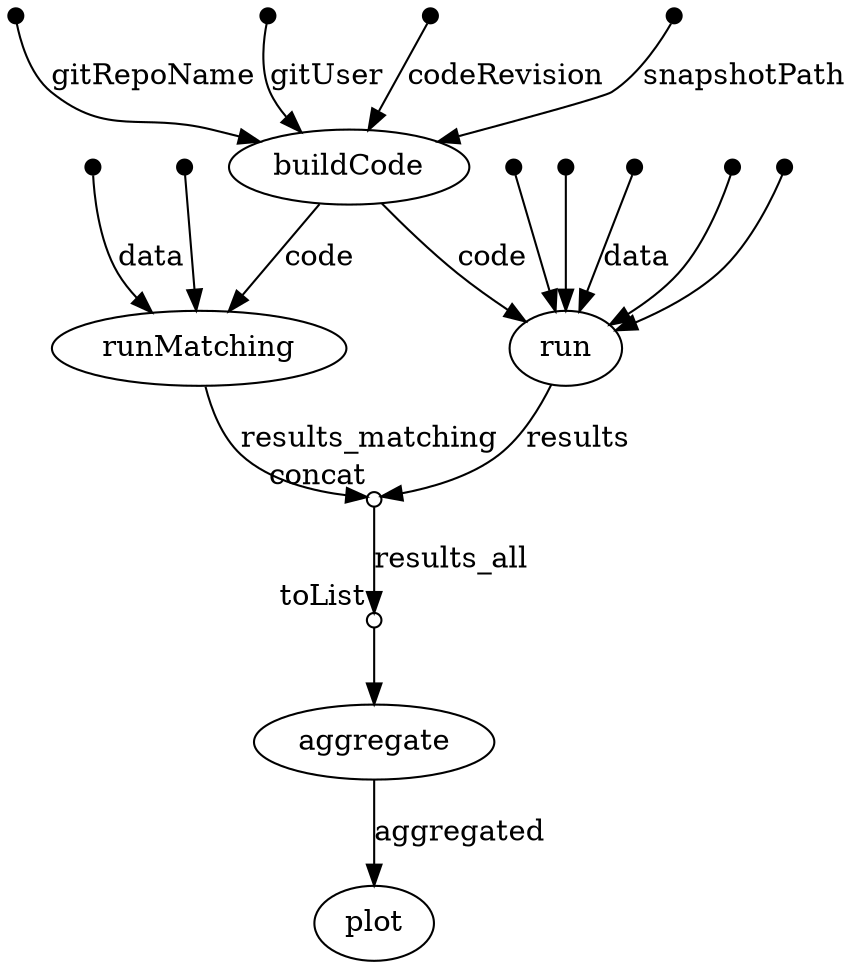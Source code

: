 digraph "dag" {
p0 [shape=point,label="",fixedsize=true,width=0.1];
p4 [label="buildCode"];
p0 -> p4 [label="gitRepoName"];

p1 [shape=point,label="",fixedsize=true,width=0.1];
p4 [label="buildCode"];
p1 -> p4 [label="gitUser"];

p2 [shape=point,label="",fixedsize=true,width=0.1];
p4 [label="buildCode"];
p2 -> p4 [label="codeRevision"];

p3 [shape=point,label="",fixedsize=true,width=0.1];
p4 [label="buildCode"];
p3 -> p4 [label="snapshotPath"];

p4 [label="buildCode"];
p10 [label="run"];
p4 -> p10 [label="code"];

p5 [shape=point,label="",fixedsize=true,width=0.1];
p10 [label="run"];
p5 -> p10;

p6 [shape=point,label="",fixedsize=true,width=0.1];
p10 [label="run"];
p6 -> p10;

p7 [shape=point,label="",fixedsize=true,width=0.1];
p10 [label="run"];
p7 -> p10;

p8 [shape=point,label="",fixedsize=true,width=0.1];
p10 [label="run"];
p8 -> p10;

p9 [shape=point,label="",fixedsize=true,width=0.1];
p10 [label="run"];
p9 -> p10 [label="data"];

p10 [label="run"];
p14 [shape=circle,label="",fixedsize=true,width=0.1,xlabel="concat"];
p10 -> p14 [label="results"];

p11 [shape=point,label="",fixedsize=true,width=0.1];
p13 [label="runMatching"];
p11 -> p13;

p4 [label="buildCode"];
p13 [label="runMatching"];
p4 -> p13 [label="code"];

p12 [shape=point,label="",fixedsize=true,width=0.1];
p13 [label="runMatching"];
p12 -> p13 [label="data"];

p13 [label="runMatching"];
p14 [shape=circle,label="",fixedsize=true,width=0.1,xlabel="concat"];
p13 -> p14 [label="results_matching"];

p14 [shape=circle,label="",fixedsize=true,width=0.1,xlabel="concat"];
p15 [shape=circle,label="",fixedsize=true,width=0.1,xlabel="toList"];
p14 -> p15 [label="results_all"];

p15 [shape=circle,label="",fixedsize=true,width=0.1,xlabel="toList"];
p16 [label="aggregate"];
p15 -> p16;

p16 [label="aggregate"];
p17 [label="plot"];
p16 -> p17 [label="aggregated"];

}
